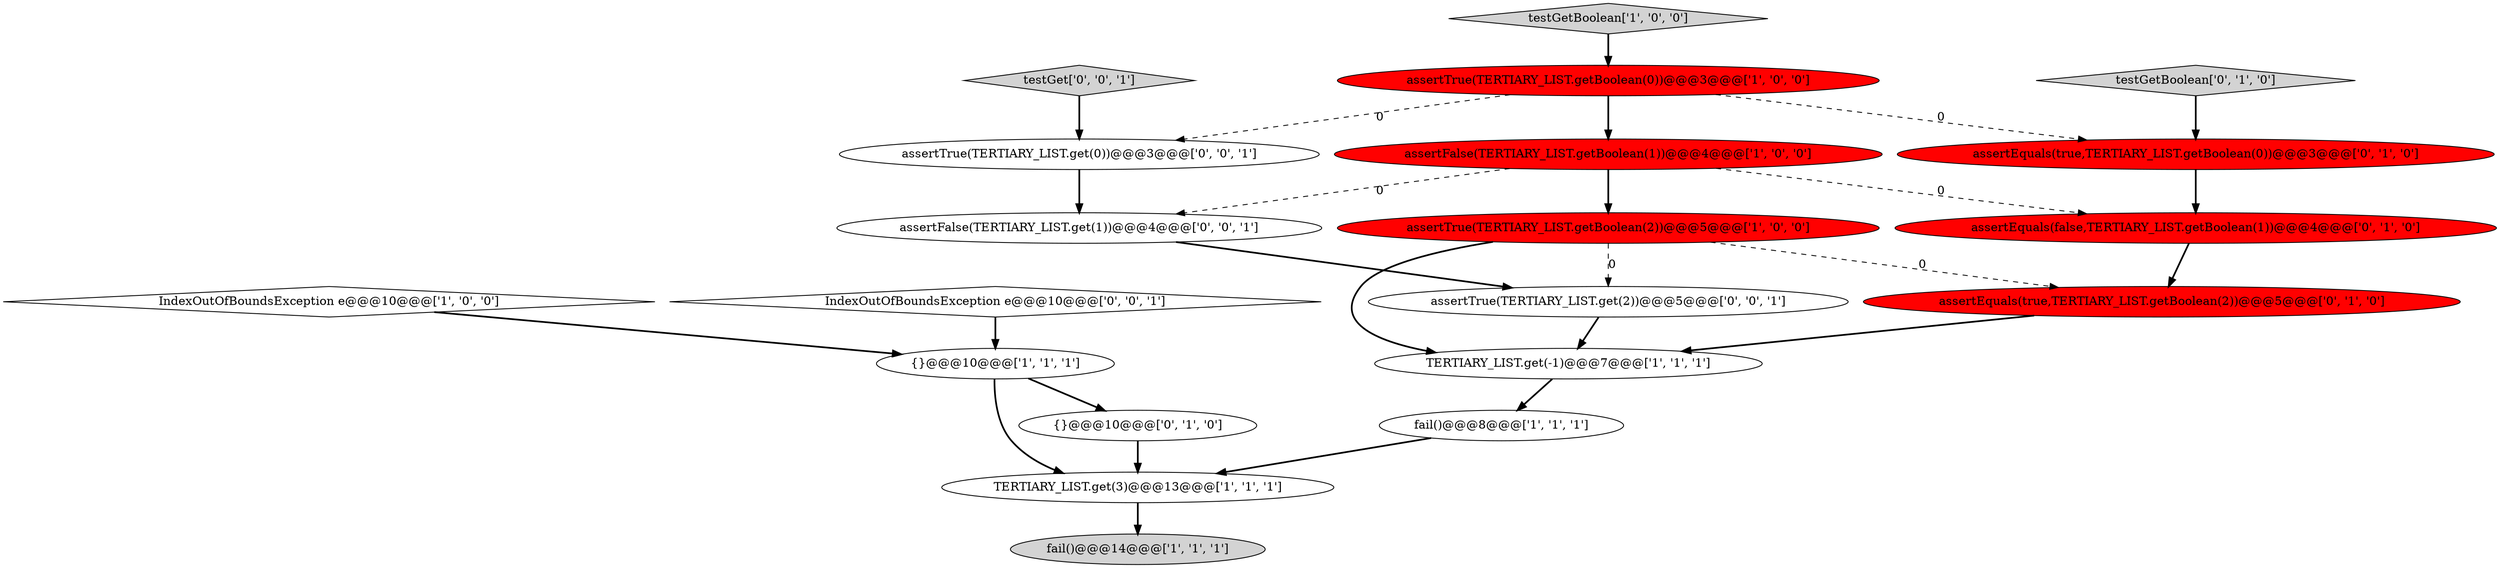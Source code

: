 digraph {
1 [style = filled, label = "assertFalse(TERTIARY_LIST.getBoolean(1))@@@4@@@['1', '0', '0']", fillcolor = red, shape = ellipse image = "AAA1AAABBB1BBB"];
18 [style = filled, label = "assertTrue(TERTIARY_LIST.get(0))@@@3@@@['0', '0', '1']", fillcolor = white, shape = ellipse image = "AAA0AAABBB3BBB"];
19 [style = filled, label = "assertFalse(TERTIARY_LIST.get(1))@@@4@@@['0', '0', '1']", fillcolor = white, shape = ellipse image = "AAA0AAABBB3BBB"];
8 [style = filled, label = "{}@@@10@@@['1', '1', '1']", fillcolor = white, shape = ellipse image = "AAA0AAABBB1BBB"];
5 [style = filled, label = "TERTIARY_LIST.get(3)@@@13@@@['1', '1', '1']", fillcolor = white, shape = ellipse image = "AAA0AAABBB1BBB"];
7 [style = filled, label = "TERTIARY_LIST.get(-1)@@@7@@@['1', '1', '1']", fillcolor = white, shape = ellipse image = "AAA0AAABBB1BBB"];
10 [style = filled, label = "assertEquals(false,TERTIARY_LIST.getBoolean(1))@@@4@@@['0', '1', '0']", fillcolor = red, shape = ellipse image = "AAA1AAABBB2BBB"];
13 [style = filled, label = "assertEquals(true,TERTIARY_LIST.getBoolean(0))@@@3@@@['0', '1', '0']", fillcolor = red, shape = ellipse image = "AAA1AAABBB2BBB"];
14 [style = filled, label = "testGetBoolean['0', '1', '0']", fillcolor = lightgray, shape = diamond image = "AAA0AAABBB2BBB"];
16 [style = filled, label = "assertTrue(TERTIARY_LIST.get(2))@@@5@@@['0', '0', '1']", fillcolor = white, shape = ellipse image = "AAA0AAABBB3BBB"];
17 [style = filled, label = "testGet['0', '0', '1']", fillcolor = lightgray, shape = diamond image = "AAA0AAABBB3BBB"];
0 [style = filled, label = "assertTrue(TERTIARY_LIST.getBoolean(0))@@@3@@@['1', '0', '0']", fillcolor = red, shape = ellipse image = "AAA1AAABBB1BBB"];
3 [style = filled, label = "assertTrue(TERTIARY_LIST.getBoolean(2))@@@5@@@['1', '0', '0']", fillcolor = red, shape = ellipse image = "AAA1AAABBB1BBB"];
6 [style = filled, label = "fail()@@@8@@@['1', '1', '1']", fillcolor = white, shape = ellipse image = "AAA0AAABBB1BBB"];
9 [style = filled, label = "testGetBoolean['1', '0', '0']", fillcolor = lightgray, shape = diamond image = "AAA0AAABBB1BBB"];
15 [style = filled, label = "IndexOutOfBoundsException e@@@10@@@['0', '0', '1']", fillcolor = white, shape = diamond image = "AAA0AAABBB3BBB"];
12 [style = filled, label = "assertEquals(true,TERTIARY_LIST.getBoolean(2))@@@5@@@['0', '1', '0']", fillcolor = red, shape = ellipse image = "AAA1AAABBB2BBB"];
4 [style = filled, label = "fail()@@@14@@@['1', '1', '1']", fillcolor = lightgray, shape = ellipse image = "AAA0AAABBB1BBB"];
2 [style = filled, label = "IndexOutOfBoundsException e@@@10@@@['1', '0', '0']", fillcolor = white, shape = diamond image = "AAA0AAABBB1BBB"];
11 [style = filled, label = "{}@@@10@@@['0', '1', '0']", fillcolor = white, shape = ellipse image = "AAA0AAABBB2BBB"];
13->10 [style = bold, label=""];
9->0 [style = bold, label=""];
1->19 [style = dashed, label="0"];
16->7 [style = bold, label=""];
1->3 [style = bold, label=""];
18->19 [style = bold, label=""];
1->10 [style = dashed, label="0"];
12->7 [style = bold, label=""];
19->16 [style = bold, label=""];
6->5 [style = bold, label=""];
11->5 [style = bold, label=""];
3->12 [style = dashed, label="0"];
8->5 [style = bold, label=""];
3->7 [style = bold, label=""];
10->12 [style = bold, label=""];
0->1 [style = bold, label=""];
0->13 [style = dashed, label="0"];
5->4 [style = bold, label=""];
7->6 [style = bold, label=""];
0->18 [style = dashed, label="0"];
14->13 [style = bold, label=""];
8->11 [style = bold, label=""];
15->8 [style = bold, label=""];
17->18 [style = bold, label=""];
3->16 [style = dashed, label="0"];
2->8 [style = bold, label=""];
}
